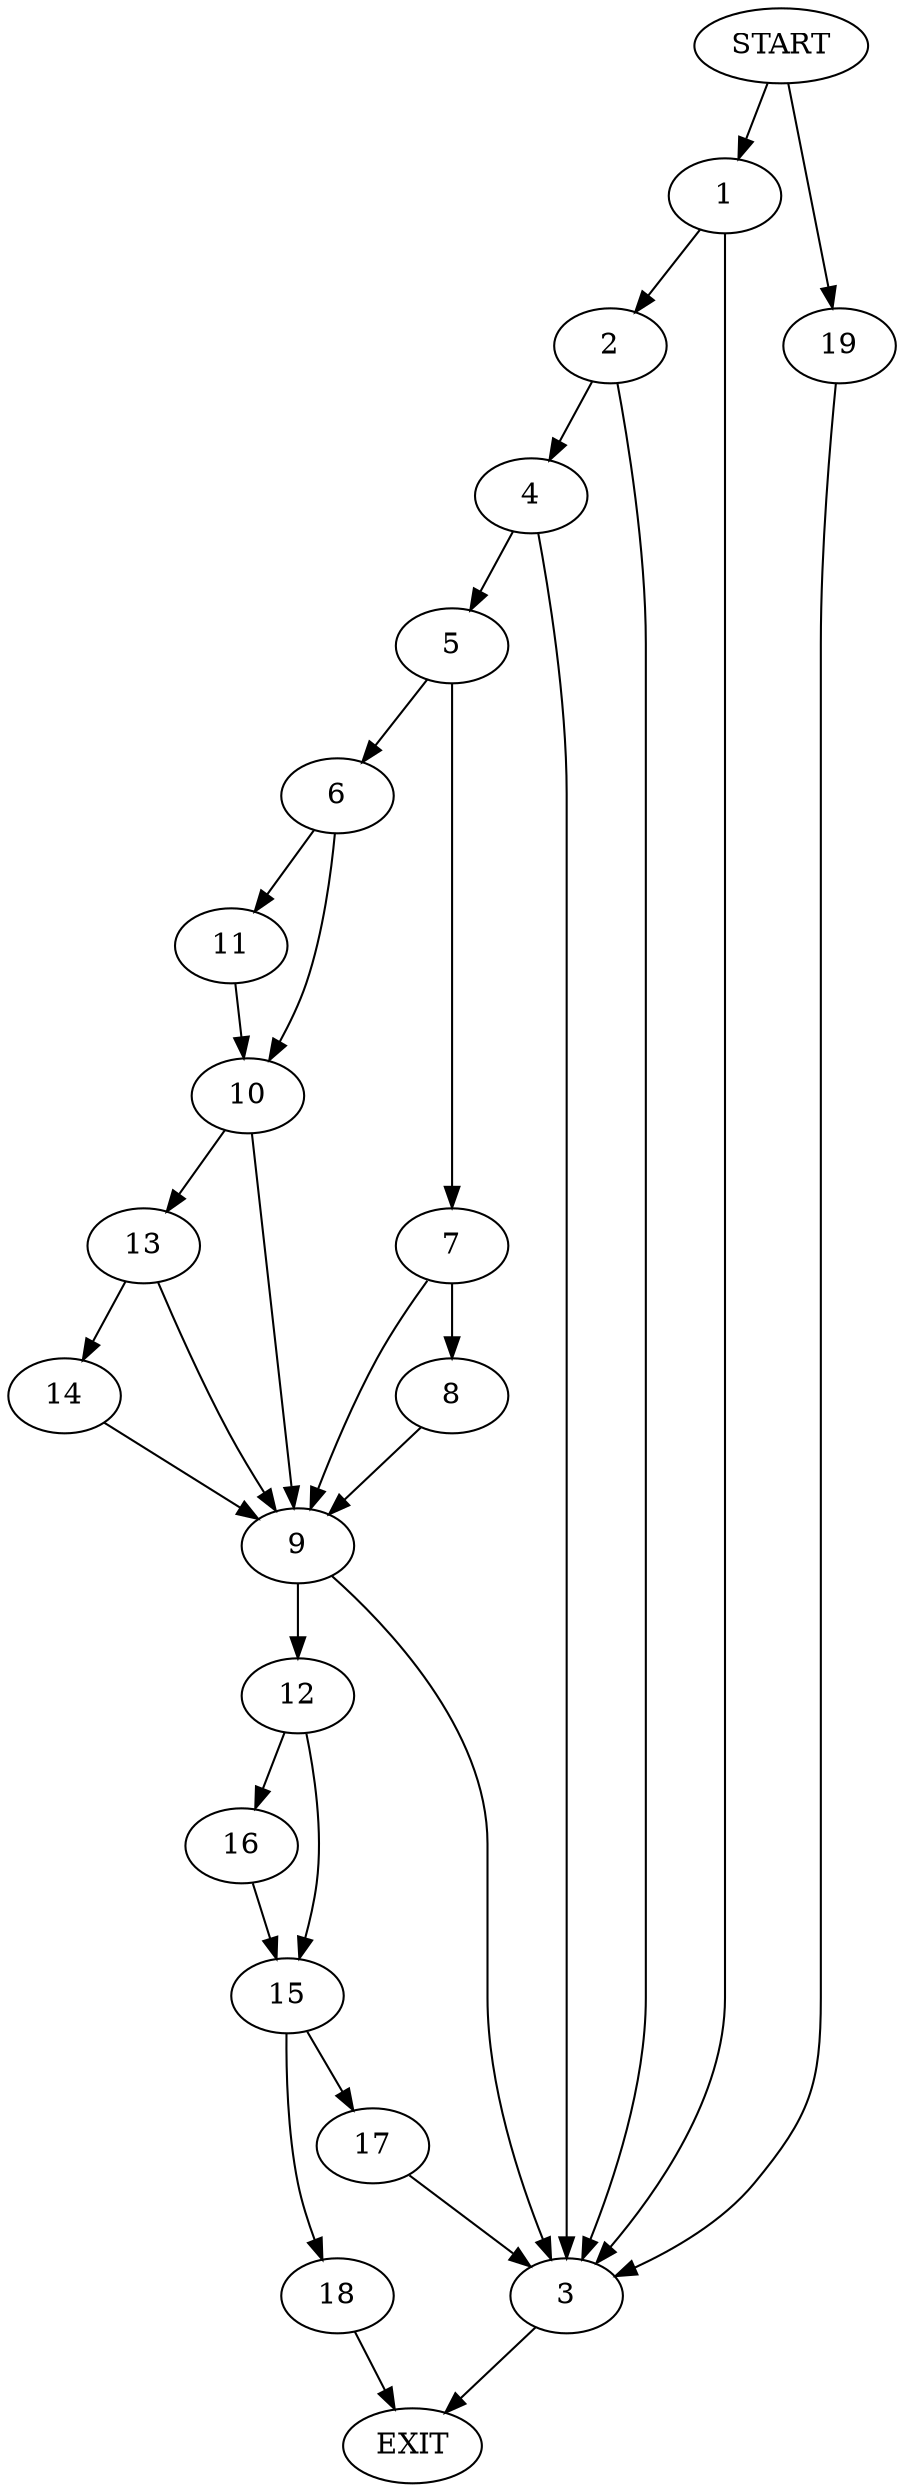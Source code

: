 digraph {
0 [label="START"]
20 [label="EXIT"]
0 -> 1
1 -> 2
1 -> 3
3 -> 20
2 -> 4
2 -> 3
4 -> 5
4 -> 3
5 -> 6
5 -> 7
7 -> 8
7 -> 9
6 -> 10
6 -> 11
8 -> 9
9 -> 12
9 -> 3
10 -> 13
10 -> 9
11 -> 10
13 -> 9
13 -> 14
14 -> 9
12 -> 15
12 -> 16
16 -> 15
15 -> 17
15 -> 18
17 -> 3
18 -> 20
0 -> 19
19 -> 3
}
